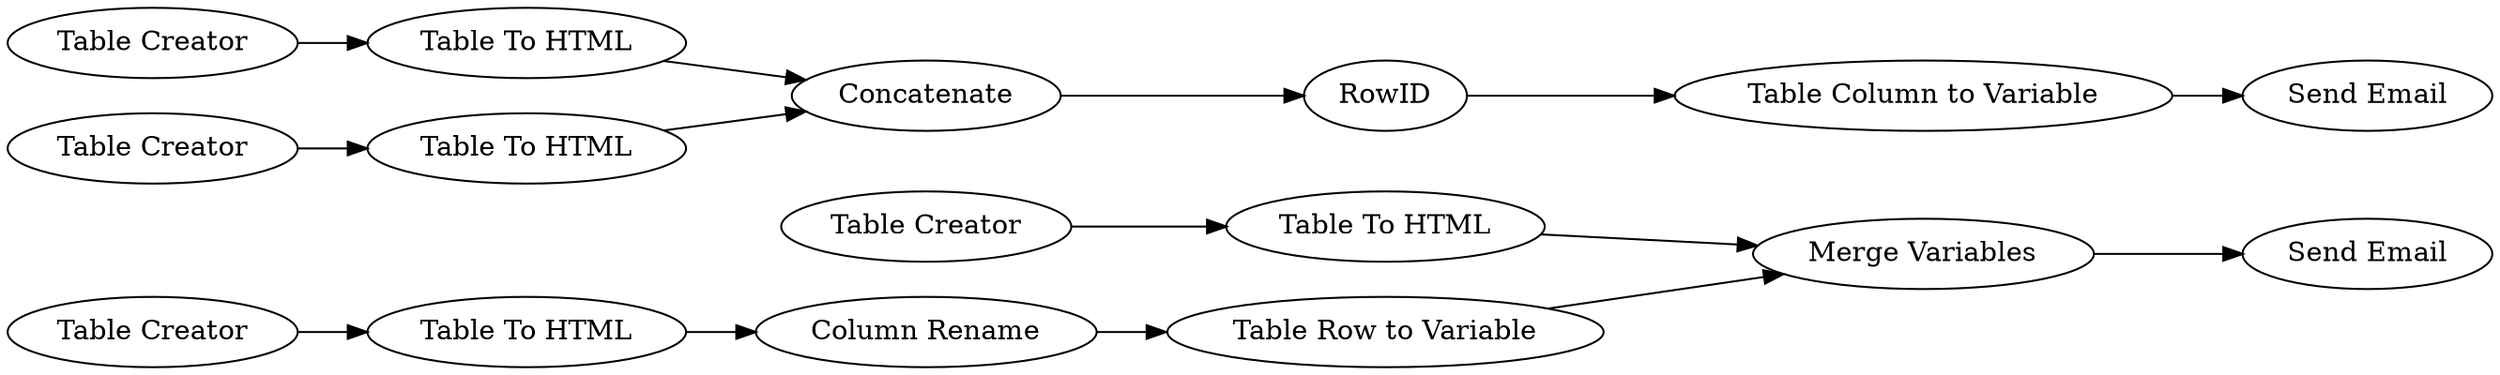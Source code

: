 digraph {
	7 -> 8
	4 -> 5
	8 -> 9
	19 -> 17
	16 -> 19
	13 -> 16
	14 -> 12
	12 -> 16
	17 -> 18
	9 -> 10
	5 -> 10
	15 -> 13
	6 -> 7
	10 -> 11
	5 [label="Table To HTML"]
	16 [label=Concatenate]
	14 [label="Table Creator"]
	13 [label="Table To HTML"]
	7 [label="Table To HTML"]
	9 [label="Table Row to Variable"]
	11 [label="Send Email"]
	4 [label="Table Creator"]
	18 [label="Send Email"]
	6 [label="Table Creator"]
	8 [label="Column Rename"]
	15 [label="Table Creator"]
	12 [label="Table To HTML"]
	17 [label="Table Column to Variable"]
	10 [label="Merge Variables"]
	19 [label=RowID]
	rankdir=LR
}

